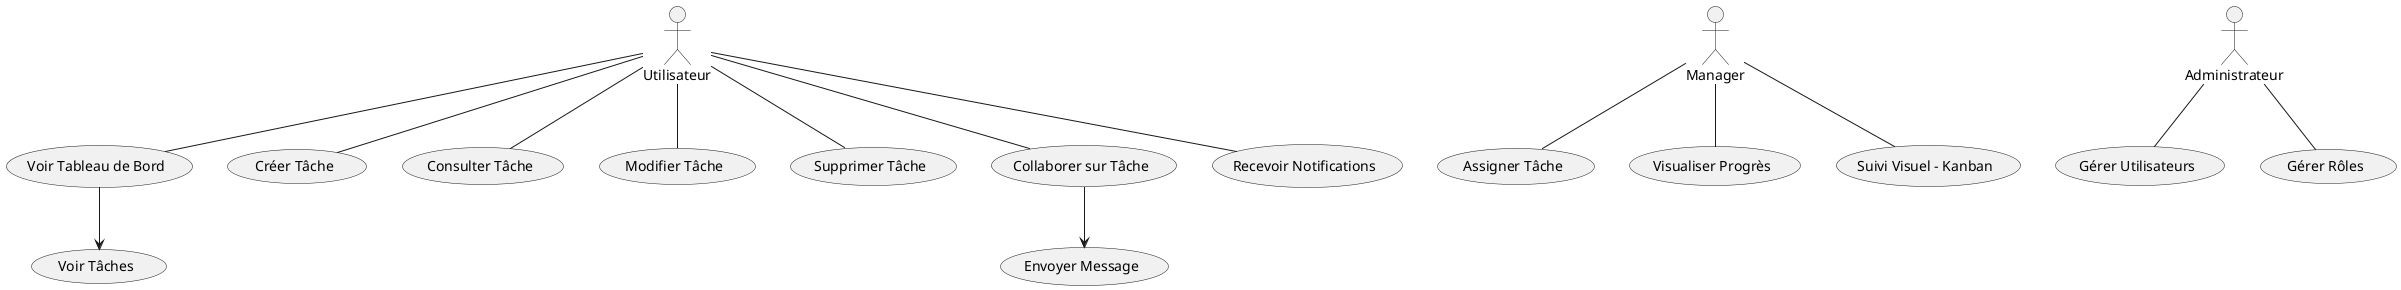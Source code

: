 @startuml

actor "Utilisateur" as User
actor "Manager" as Manager
actor "Administrateur" as Admin

User -- (Voir Tableau de Bord)
User -- (Créer Tâche)
User -- (Consulter Tâche)
User -- (Modifier Tâche)
User -- (Supprimer Tâche)
User -- (Collaborer sur Tâche)      
User -- (Recevoir Notifications)

Manager -- (Assigner Tâche)
Manager -- (Visualiser Progrès)
Manager -- (Suivi Visuel - Kanban)

Admin -- (Gérer Utilisateurs)
Admin -- (Gérer Rôles)

(Voir Tableau de Bord) --> (Voir Tâches)
(Collaborer sur Tâche) --> (Envoyer Message)

@enduml
